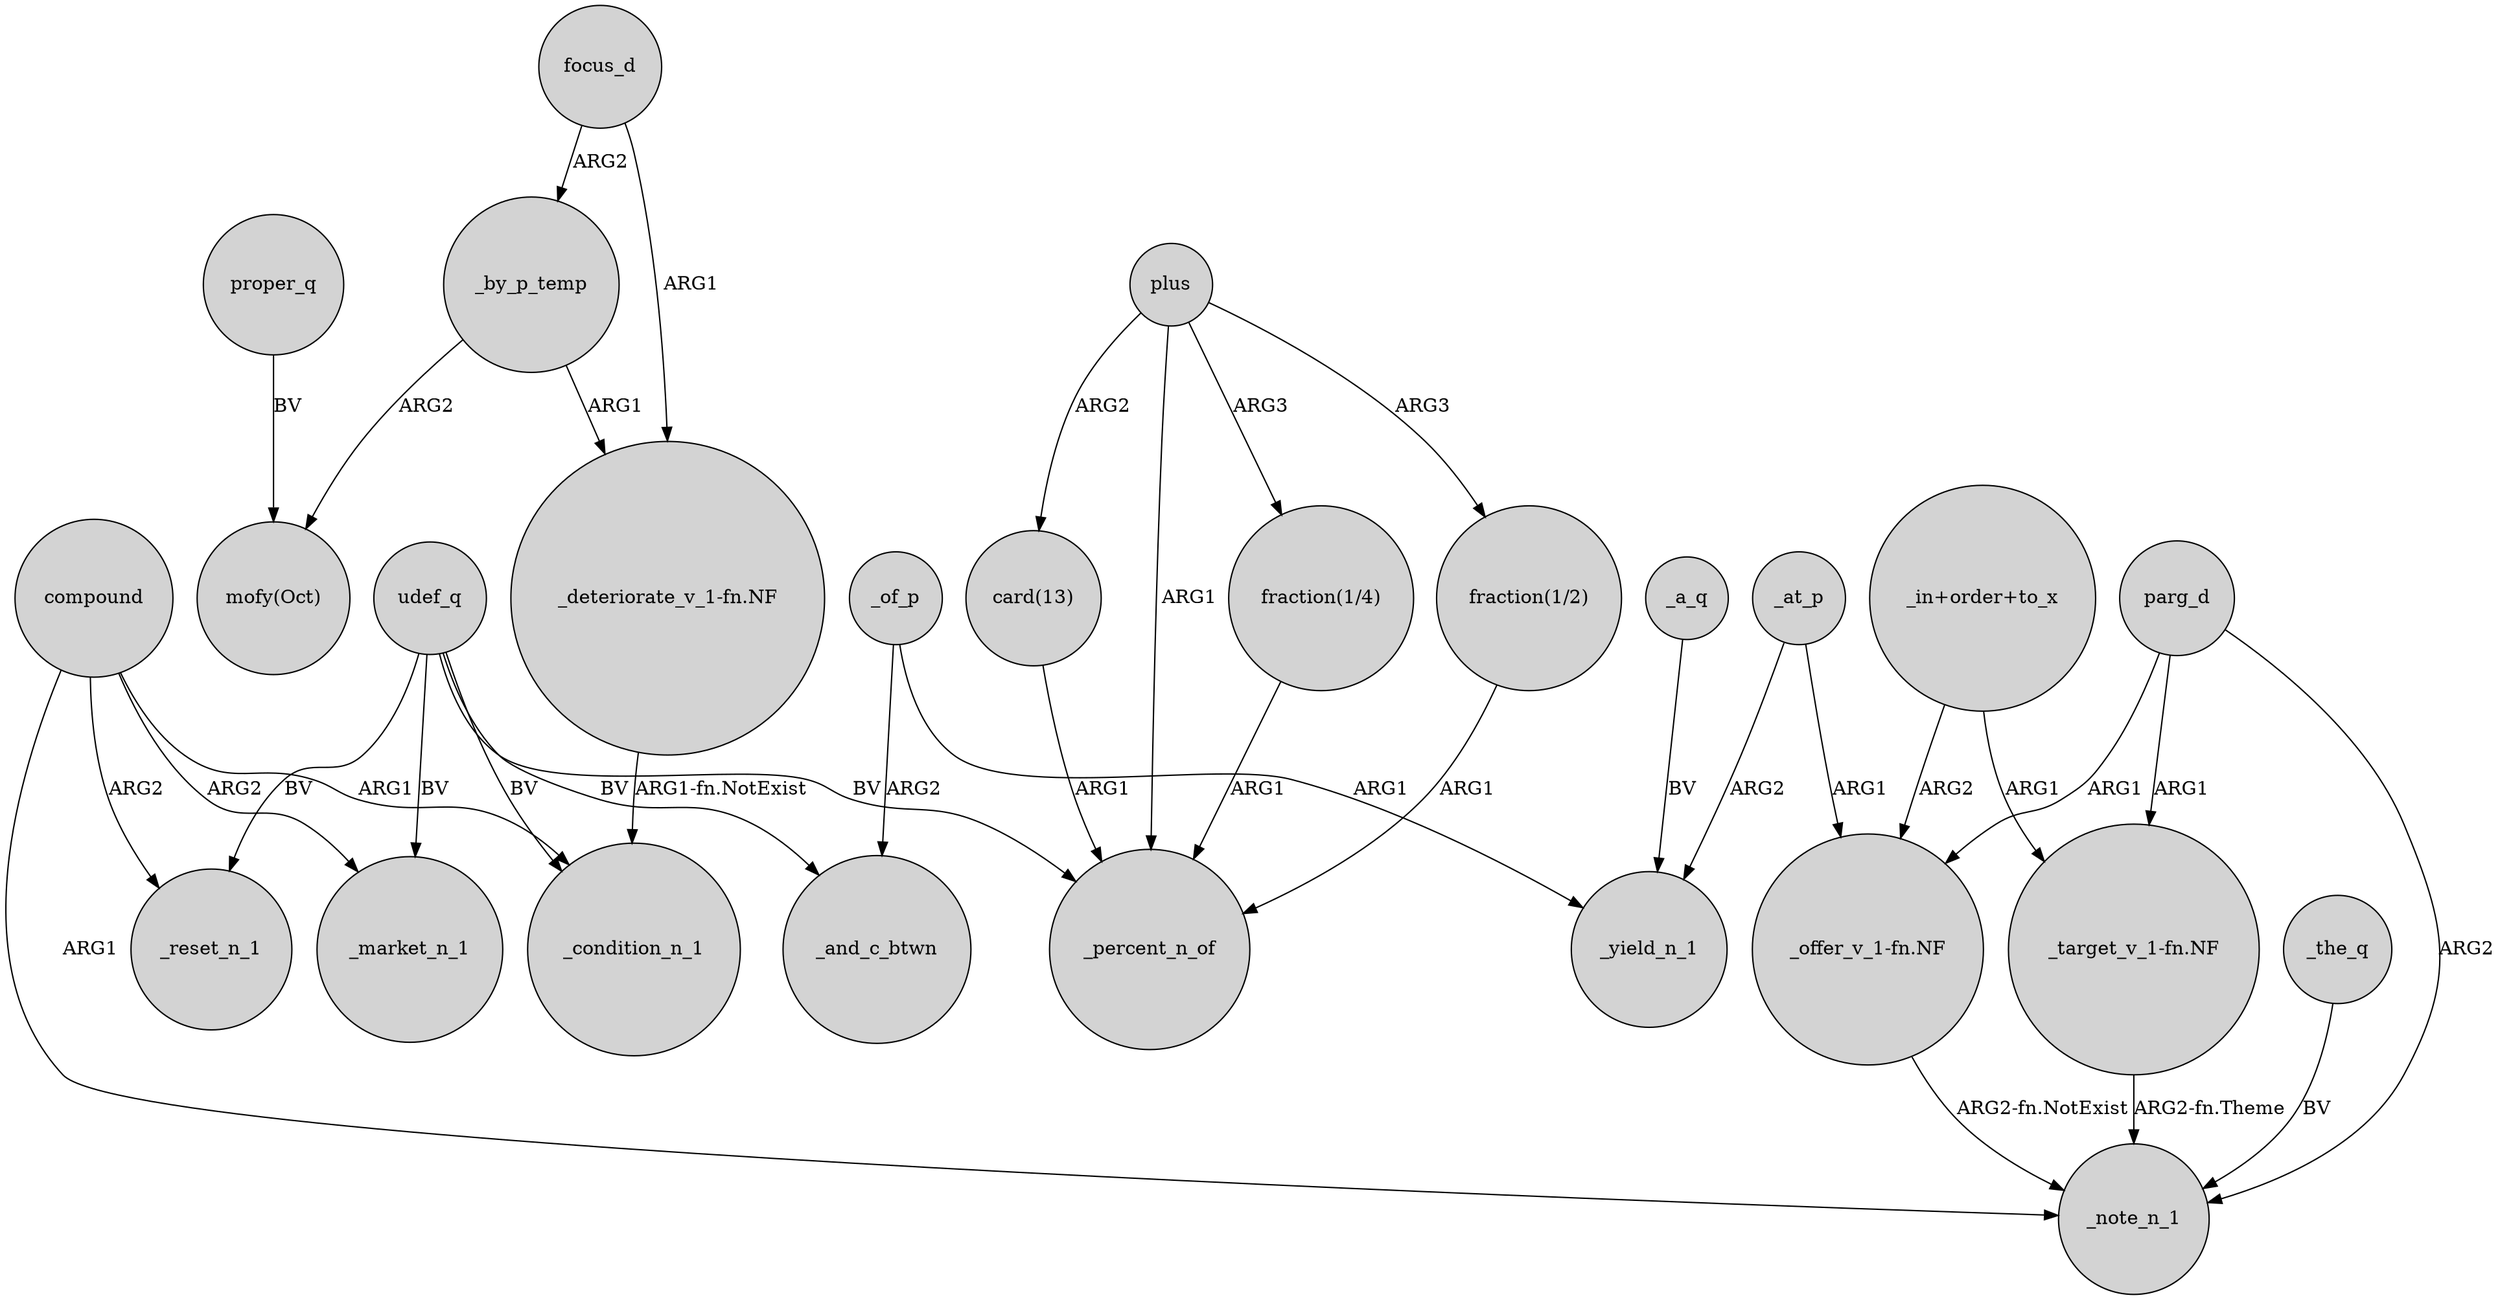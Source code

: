 digraph {
	node [shape=circle style=filled]
	compound -> _market_n_1 [label=ARG2]
	plus -> "fraction(1/4)" [label=ARG3]
	"_in+order+to_x" -> "_target_v_1-fn.NF" [label=ARG1]
	compound -> _note_n_1 [label=ARG1]
	"_in+order+to_x" -> "_offer_v_1-fn.NF" [label=ARG2]
	"_offer_v_1-fn.NF" -> _note_n_1 [label="ARG2-fn.NotExist"]
	compound -> _reset_n_1 [label=ARG2]
	"_deteriorate_v_1-fn.NF" -> _condition_n_1 [label="ARG1-fn.NotExist"]
	_by_p_temp -> "mofy(Oct)" [label=ARG2]
	_a_q -> _yield_n_1 [label=BV]
	plus -> _percent_n_of [label=ARG1]
	proper_q -> "mofy(Oct)" [label=BV]
	udef_q -> _market_n_1 [label=BV]
	_the_q -> _note_n_1 [label=BV]
	"_target_v_1-fn.NF" -> _note_n_1 [label="ARG2-fn.Theme"]
	_at_p -> "_offer_v_1-fn.NF" [label=ARG1]
	_of_p -> _and_c_btwn [label=ARG2]
	udef_q -> _condition_n_1 [label=BV]
	_at_p -> _yield_n_1 [label=ARG2]
	_of_p -> _yield_n_1 [label=ARG1]
	compound -> _condition_n_1 [label=ARG1]
	udef_q -> _reset_n_1 [label=BV]
	_by_p_temp -> "_deteriorate_v_1-fn.NF" [label=ARG1]
	focus_d -> "_deteriorate_v_1-fn.NF" [label=ARG1]
	plus -> "fraction(1/2)" [label=ARG3]
	"fraction(1/2)" -> _percent_n_of [label=ARG1]
	"fraction(1/4)" -> _percent_n_of [label=ARG1]
	"card(13)" -> _percent_n_of [label=ARG1]
	plus -> "card(13)" [label=ARG2]
	parg_d -> _note_n_1 [label=ARG2]
	parg_d -> "_target_v_1-fn.NF" [label=ARG1]
	udef_q -> _percent_n_of [label=BV]
	focus_d -> _by_p_temp [label=ARG2]
	udef_q -> _and_c_btwn [label=BV]
	parg_d -> "_offer_v_1-fn.NF" [label=ARG1]
}
